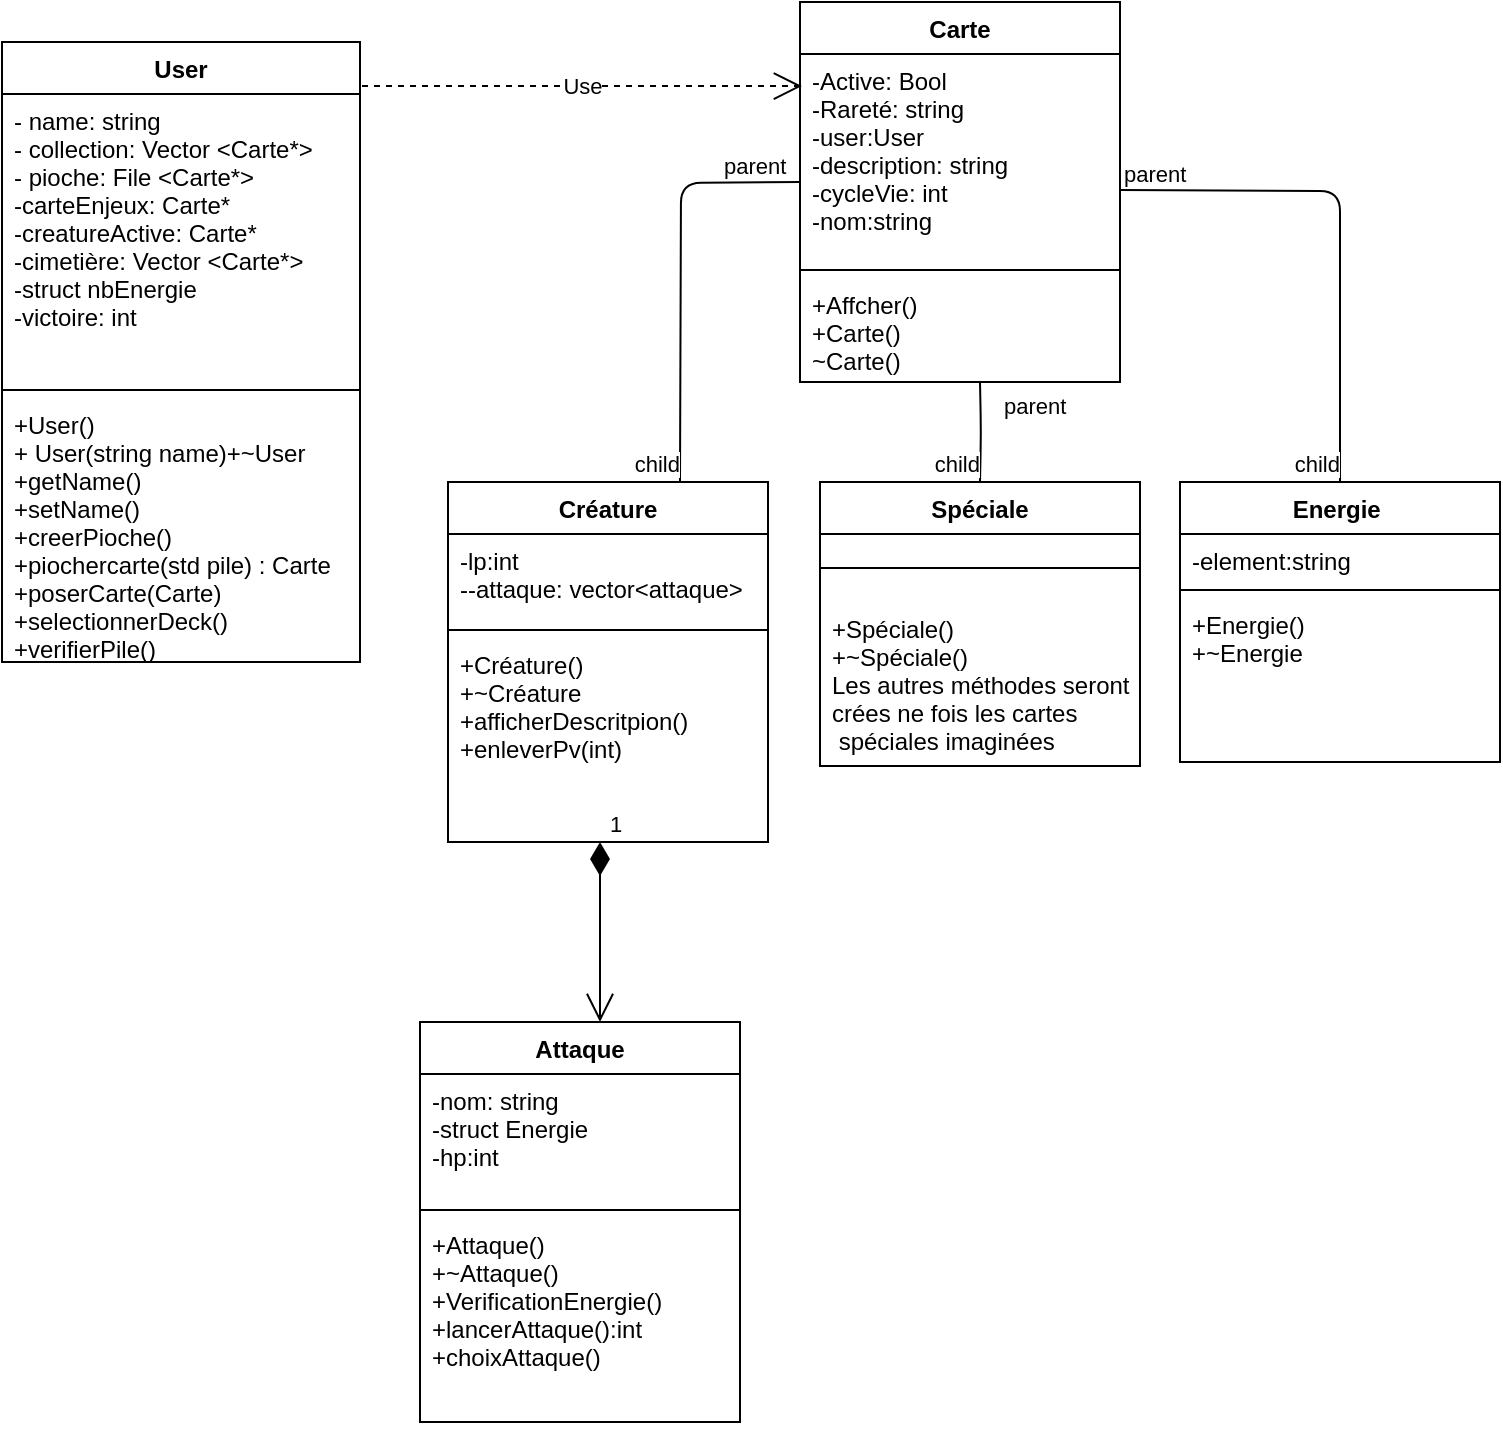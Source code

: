 <mxfile version="13.9.8" type="github">
  <diagram id="tCxo4tbXjTc1XCcc4NM_" name="Page-1">
    <mxGraphModel dx="2164" dy="1044" grid="1" gridSize="10" guides="1" tooltips="1" connect="1" arrows="1" fold="1" page="1" pageScale="1" pageWidth="827" pageHeight="1169" math="0" shadow="0">
      <root>
        <mxCell id="0" />
        <mxCell id="1" parent="0" />
        <mxCell id="v6RGhNJLXxdwNNuoIsZI-1" value="User" style="swimlane;fontStyle=1;align=center;verticalAlign=top;childLayout=stackLayout;horizontal=1;startSize=26;horizontalStack=0;resizeParent=1;resizeParentMax=0;resizeLast=0;collapsible=1;marginBottom=0;" parent="1" vertex="1">
          <mxGeometry x="111" y="60" width="179" height="310" as="geometry" />
        </mxCell>
        <mxCell id="v6RGhNJLXxdwNNuoIsZI-2" value="- name: string &#xa;- collection: Vector &lt;Carte*&gt;&#xa;- pioche: File &lt;Carte*&gt;&#xa;-carteEnjeux: Carte*&#xa;-creatureActive: Carte*&#xa;-cimetière: Vector &lt;Carte*&gt;&#xa;-struct nbEnergie&#xa;-victoire: int" style="text;strokeColor=none;fillColor=none;align=left;verticalAlign=top;spacingLeft=4;spacingRight=4;overflow=hidden;rotatable=0;points=[[0,0.5],[1,0.5]];portConstraint=eastwest;" parent="v6RGhNJLXxdwNNuoIsZI-1" vertex="1">
          <mxGeometry y="26" width="179" height="144" as="geometry" />
        </mxCell>
        <mxCell id="v6RGhNJLXxdwNNuoIsZI-3" value="" style="line;strokeWidth=1;fillColor=none;align=left;verticalAlign=middle;spacingTop=-1;spacingLeft=3;spacingRight=3;rotatable=0;labelPosition=right;points=[];portConstraint=eastwest;" parent="v6RGhNJLXxdwNNuoIsZI-1" vertex="1">
          <mxGeometry y="170" width="179" height="8" as="geometry" />
        </mxCell>
        <mxCell id="v6RGhNJLXxdwNNuoIsZI-4" value="+User()&#xa;+ User(string name)+~User&#xa;+getName()&#xa;+setName()&#xa;+creerPioche()&#xa;+piochercarte(std pile) : Carte&#xa;+poserCarte(Carte)&#xa;+selectionnerDeck()&#xa;+verifierPile()&#xa;&#xa;&#xa;" style="text;strokeColor=none;fillColor=none;align=left;verticalAlign=top;spacingLeft=4;spacingRight=4;overflow=hidden;rotatable=0;points=[[0,0.5],[1,0.5]];portConstraint=eastwest;" parent="v6RGhNJLXxdwNNuoIsZI-1" vertex="1">
          <mxGeometry y="178" width="179" height="132" as="geometry" />
        </mxCell>
        <mxCell id="dLkF4w349v-ChZ6yu0cC-1" value="Carte" style="swimlane;fontStyle=1;align=center;verticalAlign=top;childLayout=stackLayout;horizontal=1;startSize=26;horizontalStack=0;resizeParent=1;resizeParentMax=0;resizeLast=0;collapsible=1;marginBottom=0;" parent="1" vertex="1">
          <mxGeometry x="510" y="40" width="160" height="190" as="geometry" />
        </mxCell>
        <mxCell id="dLkF4w349v-ChZ6yu0cC-2" value="-Active: Bool&#xa;-Rareté: string&#xa;-user:User&#xa;-description: string&#xa;-cycleVie: int&#xa;-nom:string" style="text;strokeColor=none;fillColor=none;align=left;verticalAlign=top;spacingLeft=4;spacingRight=4;overflow=hidden;rotatable=0;points=[[0,0.5],[1,0.5]];portConstraint=eastwest;" parent="dLkF4w349v-ChZ6yu0cC-1" vertex="1">
          <mxGeometry y="26" width="160" height="104" as="geometry" />
        </mxCell>
        <mxCell id="xfF_8Ugbu8d-3ZP1TpGE-10" value="" style="endArrow=none;html=1;edgeStyle=orthogonalEdgeStyle;" edge="1" parent="dLkF4w349v-ChZ6yu0cC-1">
          <mxGeometry relative="1" as="geometry">
            <mxPoint y="90" as="sourcePoint" />
            <mxPoint x="-60" y="240" as="targetPoint" />
          </mxGeometry>
        </mxCell>
        <mxCell id="xfF_8Ugbu8d-3ZP1TpGE-11" value="parent" style="edgeLabel;resizable=0;html=1;align=left;verticalAlign=bottom;" connectable="0" vertex="1" parent="xfF_8Ugbu8d-3ZP1TpGE-10">
          <mxGeometry x="-1" relative="1" as="geometry">
            <mxPoint x="-40" as="offset" />
          </mxGeometry>
        </mxCell>
        <mxCell id="xfF_8Ugbu8d-3ZP1TpGE-12" value="child" style="edgeLabel;resizable=0;html=1;align=right;verticalAlign=bottom;" connectable="0" vertex="1" parent="xfF_8Ugbu8d-3ZP1TpGE-10">
          <mxGeometry x="1" relative="1" as="geometry" />
        </mxCell>
        <mxCell id="dLkF4w349v-ChZ6yu0cC-3" value="" style="line;strokeWidth=1;fillColor=none;align=left;verticalAlign=middle;spacingTop=-1;spacingLeft=3;spacingRight=3;rotatable=0;labelPosition=right;points=[];portConstraint=eastwest;" parent="dLkF4w349v-ChZ6yu0cC-1" vertex="1">
          <mxGeometry y="130" width="160" height="8" as="geometry" />
        </mxCell>
        <mxCell id="dLkF4w349v-ChZ6yu0cC-4" value="+Affcher()&#xa;+Carte()&#xa;~Carte()" style="text;strokeColor=none;fillColor=none;align=left;verticalAlign=top;spacingLeft=4;spacingRight=4;overflow=hidden;rotatable=0;points=[[0,0.5],[1,0.5]];portConstraint=eastwest;" parent="dLkF4w349v-ChZ6yu0cC-1" vertex="1">
          <mxGeometry y="138" width="160" height="52" as="geometry" />
        </mxCell>
        <mxCell id="dLkF4w349v-ChZ6yu0cC-5" value="Créature&#xa;" style="swimlane;fontStyle=1;align=center;verticalAlign=top;childLayout=stackLayout;horizontal=1;startSize=26;horizontalStack=0;resizeParent=1;resizeParentMax=0;resizeLast=0;collapsible=1;marginBottom=0;" parent="1" vertex="1">
          <mxGeometry x="334" y="280" width="160" height="180" as="geometry" />
        </mxCell>
        <mxCell id="dLkF4w349v-ChZ6yu0cC-6" value="-lp:int&#xa;--attaque: vector&lt;attaque&gt;" style="text;strokeColor=none;fillColor=none;align=left;verticalAlign=top;spacingLeft=4;spacingRight=4;overflow=hidden;rotatable=0;points=[[0,0.5],[1,0.5]];portConstraint=eastwest;" parent="dLkF4w349v-ChZ6yu0cC-5" vertex="1">
          <mxGeometry y="26" width="160" height="44" as="geometry" />
        </mxCell>
        <mxCell id="dLkF4w349v-ChZ6yu0cC-7" value="" style="line;strokeWidth=1;fillColor=none;align=left;verticalAlign=middle;spacingTop=-1;spacingLeft=3;spacingRight=3;rotatable=0;labelPosition=right;points=[];portConstraint=eastwest;" parent="dLkF4w349v-ChZ6yu0cC-5" vertex="1">
          <mxGeometry y="70" width="160" height="8" as="geometry" />
        </mxCell>
        <mxCell id="dLkF4w349v-ChZ6yu0cC-8" value="+Créature()&#xa;+~Créature&#xa;+afficherDescritpion()&#xa;+enleverPv(int)&#xa;&#xa;" style="text;strokeColor=none;fillColor=none;align=left;verticalAlign=top;spacingLeft=4;spacingRight=4;overflow=hidden;rotatable=0;points=[[0,0.5],[1,0.5]];portConstraint=eastwest;" parent="dLkF4w349v-ChZ6yu0cC-5" vertex="1">
          <mxGeometry y="78" width="160" height="102" as="geometry" />
        </mxCell>
        <mxCell id="dLkF4w349v-ChZ6yu0cC-9" value="Spéciale" style="swimlane;fontStyle=1;align=center;verticalAlign=top;childLayout=stackLayout;horizontal=1;startSize=26;horizontalStack=0;resizeParent=1;resizeParentMax=0;resizeLast=0;collapsible=1;marginBottom=0;" parent="1" vertex="1">
          <mxGeometry x="520" y="280" width="160" height="142" as="geometry" />
        </mxCell>
        <mxCell id="dLkF4w349v-ChZ6yu0cC-11" value="" style="line;strokeWidth=1;fillColor=none;align=left;verticalAlign=middle;spacingTop=-1;spacingLeft=3;spacingRight=3;rotatable=0;labelPosition=right;points=[];portConstraint=eastwest;" parent="dLkF4w349v-ChZ6yu0cC-9" vertex="1">
          <mxGeometry y="26" width="160" height="34" as="geometry" />
        </mxCell>
        <mxCell id="dLkF4w349v-ChZ6yu0cC-12" value="+Spéciale()&#xa;+~Spéciale()&#xa;Les autres méthodes seront &#xa;crées ne fois les cartes&#xa; spéciales imaginées" style="text;strokeColor=none;fillColor=none;align=left;verticalAlign=top;spacingLeft=4;spacingRight=4;overflow=hidden;rotatable=0;points=[[0,0.5],[1,0.5]];portConstraint=eastwest;" parent="dLkF4w349v-ChZ6yu0cC-9" vertex="1">
          <mxGeometry y="60" width="160" height="82" as="geometry" />
        </mxCell>
        <mxCell id="dLkF4w349v-ChZ6yu0cC-13" value="Energie " style="swimlane;fontStyle=1;align=center;verticalAlign=top;childLayout=stackLayout;horizontal=1;startSize=26;horizontalStack=0;resizeParent=1;resizeParentMax=0;resizeLast=0;collapsible=1;marginBottom=0;" parent="1" vertex="1">
          <mxGeometry x="700" y="280" width="160" height="140" as="geometry" />
        </mxCell>
        <mxCell id="dLkF4w349v-ChZ6yu0cC-14" value="-element:string&#xa;-" style="text;strokeColor=none;fillColor=none;align=left;verticalAlign=top;spacingLeft=4;spacingRight=4;overflow=hidden;rotatable=0;points=[[0,0.5],[1,0.5]];portConstraint=eastwest;" parent="dLkF4w349v-ChZ6yu0cC-13" vertex="1">
          <mxGeometry y="26" width="160" height="24" as="geometry" />
        </mxCell>
        <mxCell id="dLkF4w349v-ChZ6yu0cC-15" value="" style="line;strokeWidth=1;fillColor=none;align=left;verticalAlign=middle;spacingTop=-1;spacingLeft=3;spacingRight=3;rotatable=0;labelPosition=right;points=[];portConstraint=eastwest;" parent="dLkF4w349v-ChZ6yu0cC-13" vertex="1">
          <mxGeometry y="50" width="160" height="8" as="geometry" />
        </mxCell>
        <mxCell id="dLkF4w349v-ChZ6yu0cC-16" value="+Energie()&#xa;+~Energie&#xa;" style="text;strokeColor=none;fillColor=none;align=left;verticalAlign=top;spacingLeft=4;spacingRight=4;overflow=hidden;rotatable=0;points=[[0,0.5],[1,0.5]];portConstraint=eastwest;" parent="dLkF4w349v-ChZ6yu0cC-13" vertex="1">
          <mxGeometry y="58" width="160" height="82" as="geometry" />
        </mxCell>
        <mxCell id="dLkF4w349v-ChZ6yu0cC-18" value="Attaque" style="swimlane;fontStyle=1;align=center;verticalAlign=top;childLayout=stackLayout;horizontal=1;startSize=26;horizontalStack=0;resizeParent=1;resizeParentMax=0;resizeLast=0;collapsible=1;marginBottom=0;" parent="1" vertex="1">
          <mxGeometry x="320" y="550" width="160" height="200" as="geometry" />
        </mxCell>
        <mxCell id="dLkF4w349v-ChZ6yu0cC-19" value="-nom: string&#xa;-struct Energie&#xa;-hp:int&#xa;" style="text;strokeColor=none;fillColor=none;align=left;verticalAlign=top;spacingLeft=4;spacingRight=4;overflow=hidden;rotatable=0;points=[[0,0.5],[1,0.5]];portConstraint=eastwest;" parent="dLkF4w349v-ChZ6yu0cC-18" vertex="1">
          <mxGeometry y="26" width="160" height="64" as="geometry" />
        </mxCell>
        <mxCell id="dLkF4w349v-ChZ6yu0cC-20" value="" style="line;strokeWidth=1;fillColor=none;align=left;verticalAlign=middle;spacingTop=-1;spacingLeft=3;spacingRight=3;rotatable=0;labelPosition=right;points=[];portConstraint=eastwest;" parent="dLkF4w349v-ChZ6yu0cC-18" vertex="1">
          <mxGeometry y="90" width="160" height="8" as="geometry" />
        </mxCell>
        <mxCell id="dLkF4w349v-ChZ6yu0cC-21" value="+Attaque()&#xa;+~Attaque()&#xa;+VerificationEnergie()&#xa;+lancerAttaque():int&#xa;+choixAttaque()&#xa;&#xa;" style="text;strokeColor=none;fillColor=none;align=left;verticalAlign=top;spacingLeft=4;spacingRight=4;overflow=hidden;rotatable=0;points=[[0,0.5],[1,0.5]];portConstraint=eastwest;" parent="dLkF4w349v-ChZ6yu0cC-18" vertex="1">
          <mxGeometry y="98" width="160" height="102" as="geometry" />
        </mxCell>
        <mxCell id="xfF_8Ugbu8d-3ZP1TpGE-16" value="" style="endArrow=none;html=1;edgeStyle=orthogonalEdgeStyle;entryX=0.5;entryY=0;entryDx=0;entryDy=0;" edge="1" parent="1" target="dLkF4w349v-ChZ6yu0cC-13">
          <mxGeometry relative="1" as="geometry">
            <mxPoint x="670" y="134" as="sourcePoint" />
            <mxPoint x="860" y="110" as="targetPoint" />
          </mxGeometry>
        </mxCell>
        <mxCell id="xfF_8Ugbu8d-3ZP1TpGE-17" value="parent" style="edgeLabel;resizable=0;html=1;align=left;verticalAlign=bottom;" connectable="0" vertex="1" parent="xfF_8Ugbu8d-3ZP1TpGE-16">
          <mxGeometry x="-1" relative="1" as="geometry" />
        </mxCell>
        <mxCell id="xfF_8Ugbu8d-3ZP1TpGE-18" value="child" style="edgeLabel;resizable=0;html=1;align=right;verticalAlign=bottom;" connectable="0" vertex="1" parent="xfF_8Ugbu8d-3ZP1TpGE-16">
          <mxGeometry x="1" relative="1" as="geometry" />
        </mxCell>
        <mxCell id="xfF_8Ugbu8d-3ZP1TpGE-19" value="" style="endArrow=none;html=1;edgeStyle=orthogonalEdgeStyle;entryX=0.5;entryY=0;entryDx=0;entryDy=0;" edge="1" parent="1" target="dLkF4w349v-ChZ6yu0cC-9">
          <mxGeometry relative="1" as="geometry">
            <mxPoint x="600" y="230" as="sourcePoint" />
            <mxPoint x="730" y="250" as="targetPoint" />
          </mxGeometry>
        </mxCell>
        <mxCell id="xfF_8Ugbu8d-3ZP1TpGE-20" value="parent" style="edgeLabel;resizable=0;html=1;align=left;verticalAlign=bottom;" connectable="0" vertex="1" parent="xfF_8Ugbu8d-3ZP1TpGE-19">
          <mxGeometry x="-1" relative="1" as="geometry">
            <mxPoint x="10" y="20" as="offset" />
          </mxGeometry>
        </mxCell>
        <mxCell id="xfF_8Ugbu8d-3ZP1TpGE-21" value="child" style="edgeLabel;resizable=0;html=1;align=right;verticalAlign=bottom;" connectable="0" vertex="1" parent="xfF_8Ugbu8d-3ZP1TpGE-19">
          <mxGeometry x="1" relative="1" as="geometry" />
        </mxCell>
        <mxCell id="xfF_8Ugbu8d-3ZP1TpGE-22" value="1" style="endArrow=open;html=1;endSize=12;startArrow=diamondThin;startSize=14;startFill=1;edgeStyle=orthogonalEdgeStyle;align=left;verticalAlign=bottom;" edge="1" parent="1" source="dLkF4w349v-ChZ6yu0cC-8">
          <mxGeometry x="-1" y="3" relative="1" as="geometry">
            <mxPoint x="460" y="490" as="sourcePoint" />
            <mxPoint x="410" y="550" as="targetPoint" />
            <Array as="points">
              <mxPoint x="410" y="480" />
              <mxPoint x="410" y="480" />
            </Array>
          </mxGeometry>
        </mxCell>
        <mxCell id="xfF_8Ugbu8d-3ZP1TpGE-25" value="Use" style="endArrow=open;endSize=12;dashed=1;html=1;entryX=0.006;entryY=0.154;entryDx=0;entryDy=0;entryPerimeter=0;" edge="1" parent="1" target="dLkF4w349v-ChZ6yu0cC-2">
          <mxGeometry width="160" relative="1" as="geometry">
            <mxPoint x="291" y="82" as="sourcePoint" />
            <mxPoint x="500" y="102" as="targetPoint" />
          </mxGeometry>
        </mxCell>
      </root>
    </mxGraphModel>
  </diagram>
</mxfile>
